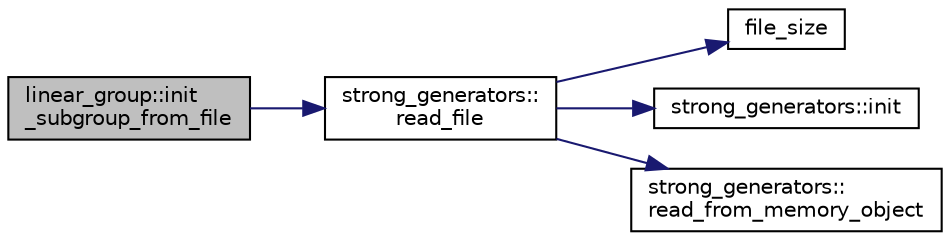 digraph "linear_group::init_subgroup_from_file"
{
  edge [fontname="Helvetica",fontsize="10",labelfontname="Helvetica",labelfontsize="10"];
  node [fontname="Helvetica",fontsize="10",shape=record];
  rankdir="LR";
  Node1460 [label="linear_group::init\l_subgroup_from_file",height=0.2,width=0.4,color="black", fillcolor="grey75", style="filled", fontcolor="black"];
  Node1460 -> Node1461 [color="midnightblue",fontsize="10",style="solid",fontname="Helvetica"];
  Node1461 [label="strong_generators::\lread_file",height=0.2,width=0.4,color="black", fillcolor="white", style="filled",URL="$dc/d09/classstrong__generators.html#ab051e503d66f5287ea59d5bf2e75fa3b"];
  Node1461 -> Node1462 [color="midnightblue",fontsize="10",style="solid",fontname="Helvetica"];
  Node1462 [label="file_size",height=0.2,width=0.4,color="black", fillcolor="white", style="filled",URL="$df/dbf/sajeeb_8_c.html#a5c37cf5785204b6e9adf647dc14d0e50"];
  Node1461 -> Node1463 [color="midnightblue",fontsize="10",style="solid",fontname="Helvetica"];
  Node1463 [label="strong_generators::init",height=0.2,width=0.4,color="black", fillcolor="white", style="filled",URL="$dc/d09/classstrong__generators.html#ab7d37035d3b2ea516c4e989715f91ad5"];
  Node1461 -> Node1464 [color="midnightblue",fontsize="10",style="solid",fontname="Helvetica"];
  Node1464 [label="strong_generators::\lread_from_memory_object",height=0.2,width=0.4,color="black", fillcolor="white", style="filled",URL="$dc/d09/classstrong__generators.html#a2cc8e0c6f0525f8840bbf77ae23f7716"];
}
